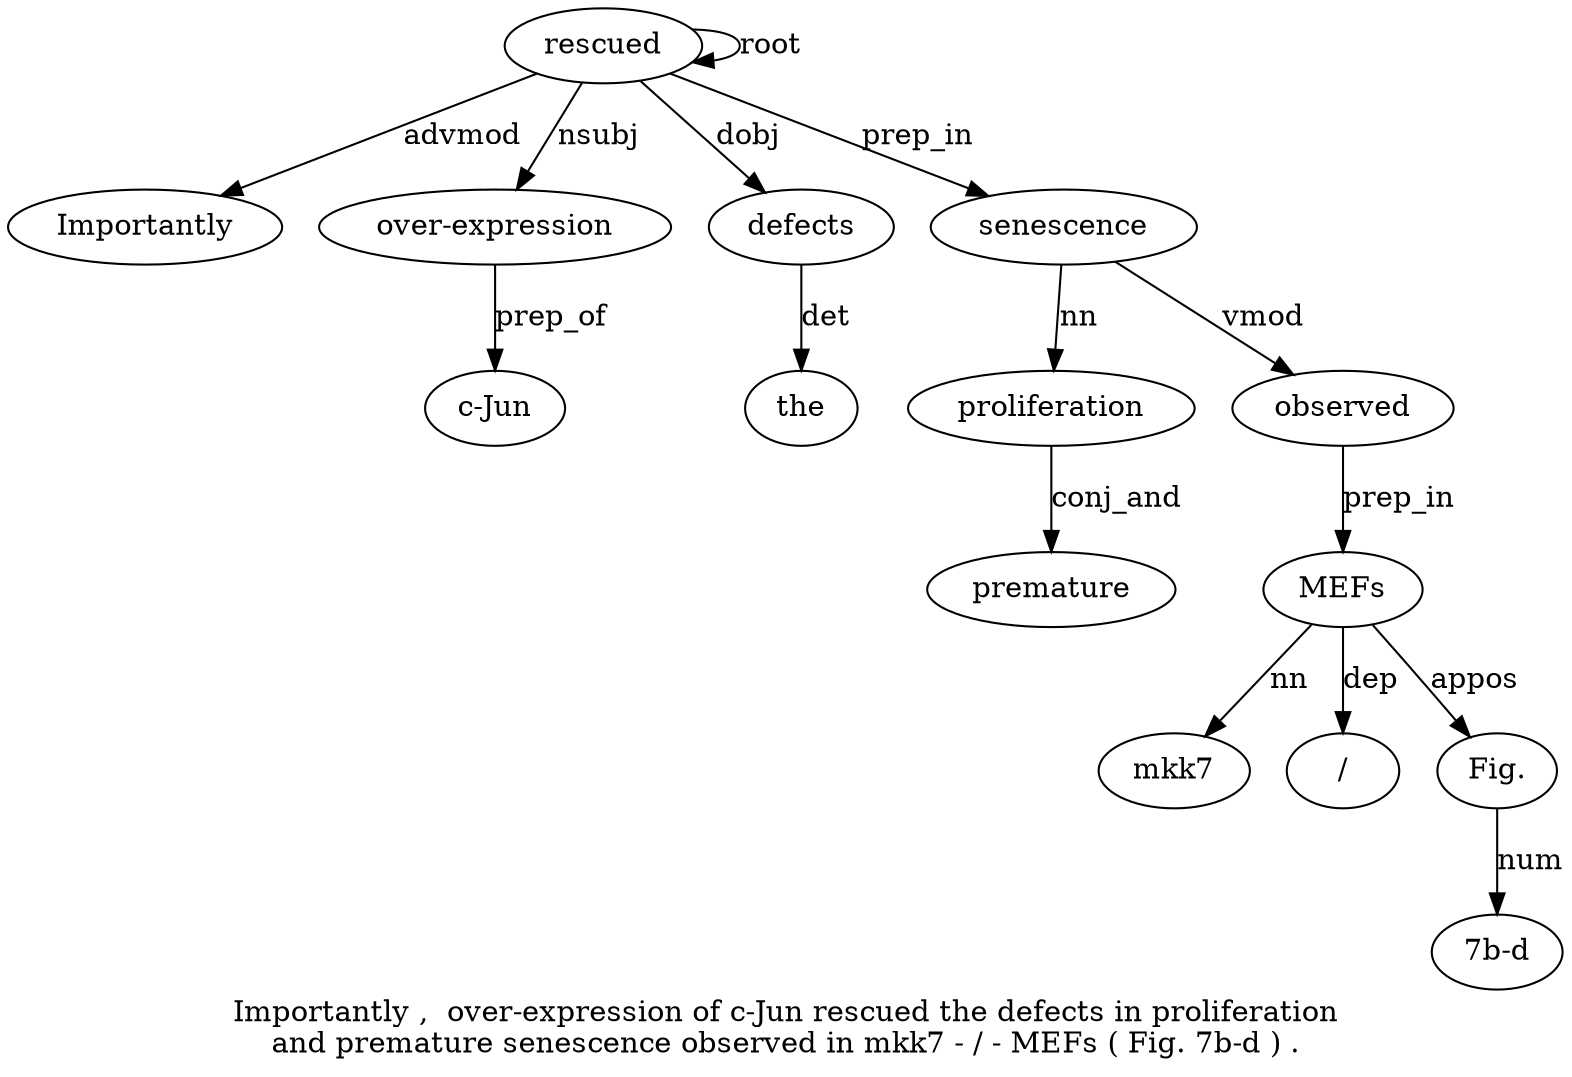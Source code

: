 digraph "Importantly ,  over-expression of c-Jun rescued the defects in proliferation and premature senescence observed in mkk7 - / - MEFs ( Fig. 7b-d ) ." {
label="Importantly ,  over-expression of c-Jun rescued the defects in proliferation
and premature senescence observed in mkk7 - / - MEFs ( Fig. 7b-d ) .";
rescued6 [style=filled, fillcolor=white, label=rescued];
Importantly1 [style=filled, fillcolor=white, label=Importantly];
rescued6 -> Importantly1  [label=advmod];
"over-expression3" [style=filled, fillcolor=white, label="over-expression"];
rescued6 -> "over-expression3"  [label=nsubj];
"c-Jun5" [style=filled, fillcolor=white, label="c-Jun"];
"over-expression3" -> "c-Jun5"  [label=prep_of];
rescued6 -> rescued6  [label=root];
defects8 [style=filled, fillcolor=white, label=defects];
the7 [style=filled, fillcolor=white, label=the];
defects8 -> the7  [label=det];
rescued6 -> defects8  [label=dobj];
senescence13 [style=filled, fillcolor=white, label=senescence];
proliferation10 [style=filled, fillcolor=white, label=proliferation];
senescence13 -> proliferation10  [label=nn];
premature12 [style=filled, fillcolor=white, label=premature];
proliferation10 -> premature12  [label=conj_and];
rescued6 -> senescence13  [label=prep_in];
observed14 [style=filled, fillcolor=white, label=observed];
senescence13 -> observed14  [label=vmod];
MEFs20 [style=filled, fillcolor=white, label=MEFs];
mkk716 [style=filled, fillcolor=white, label=mkk7];
MEFs20 -> mkk716  [label=nn];
"/18" [style=filled, fillcolor=white, label="/"];
MEFs20 -> "/18"  [label=dep];
observed14 -> MEFs20  [label=prep_in];
"Fig.22" [style=filled, fillcolor=white, label="Fig."];
MEFs20 -> "Fig.22"  [label=appos];
"7b-d23" [style=filled, fillcolor=white, label="7b-d"];
"Fig.22" -> "7b-d23"  [label=num];
}
